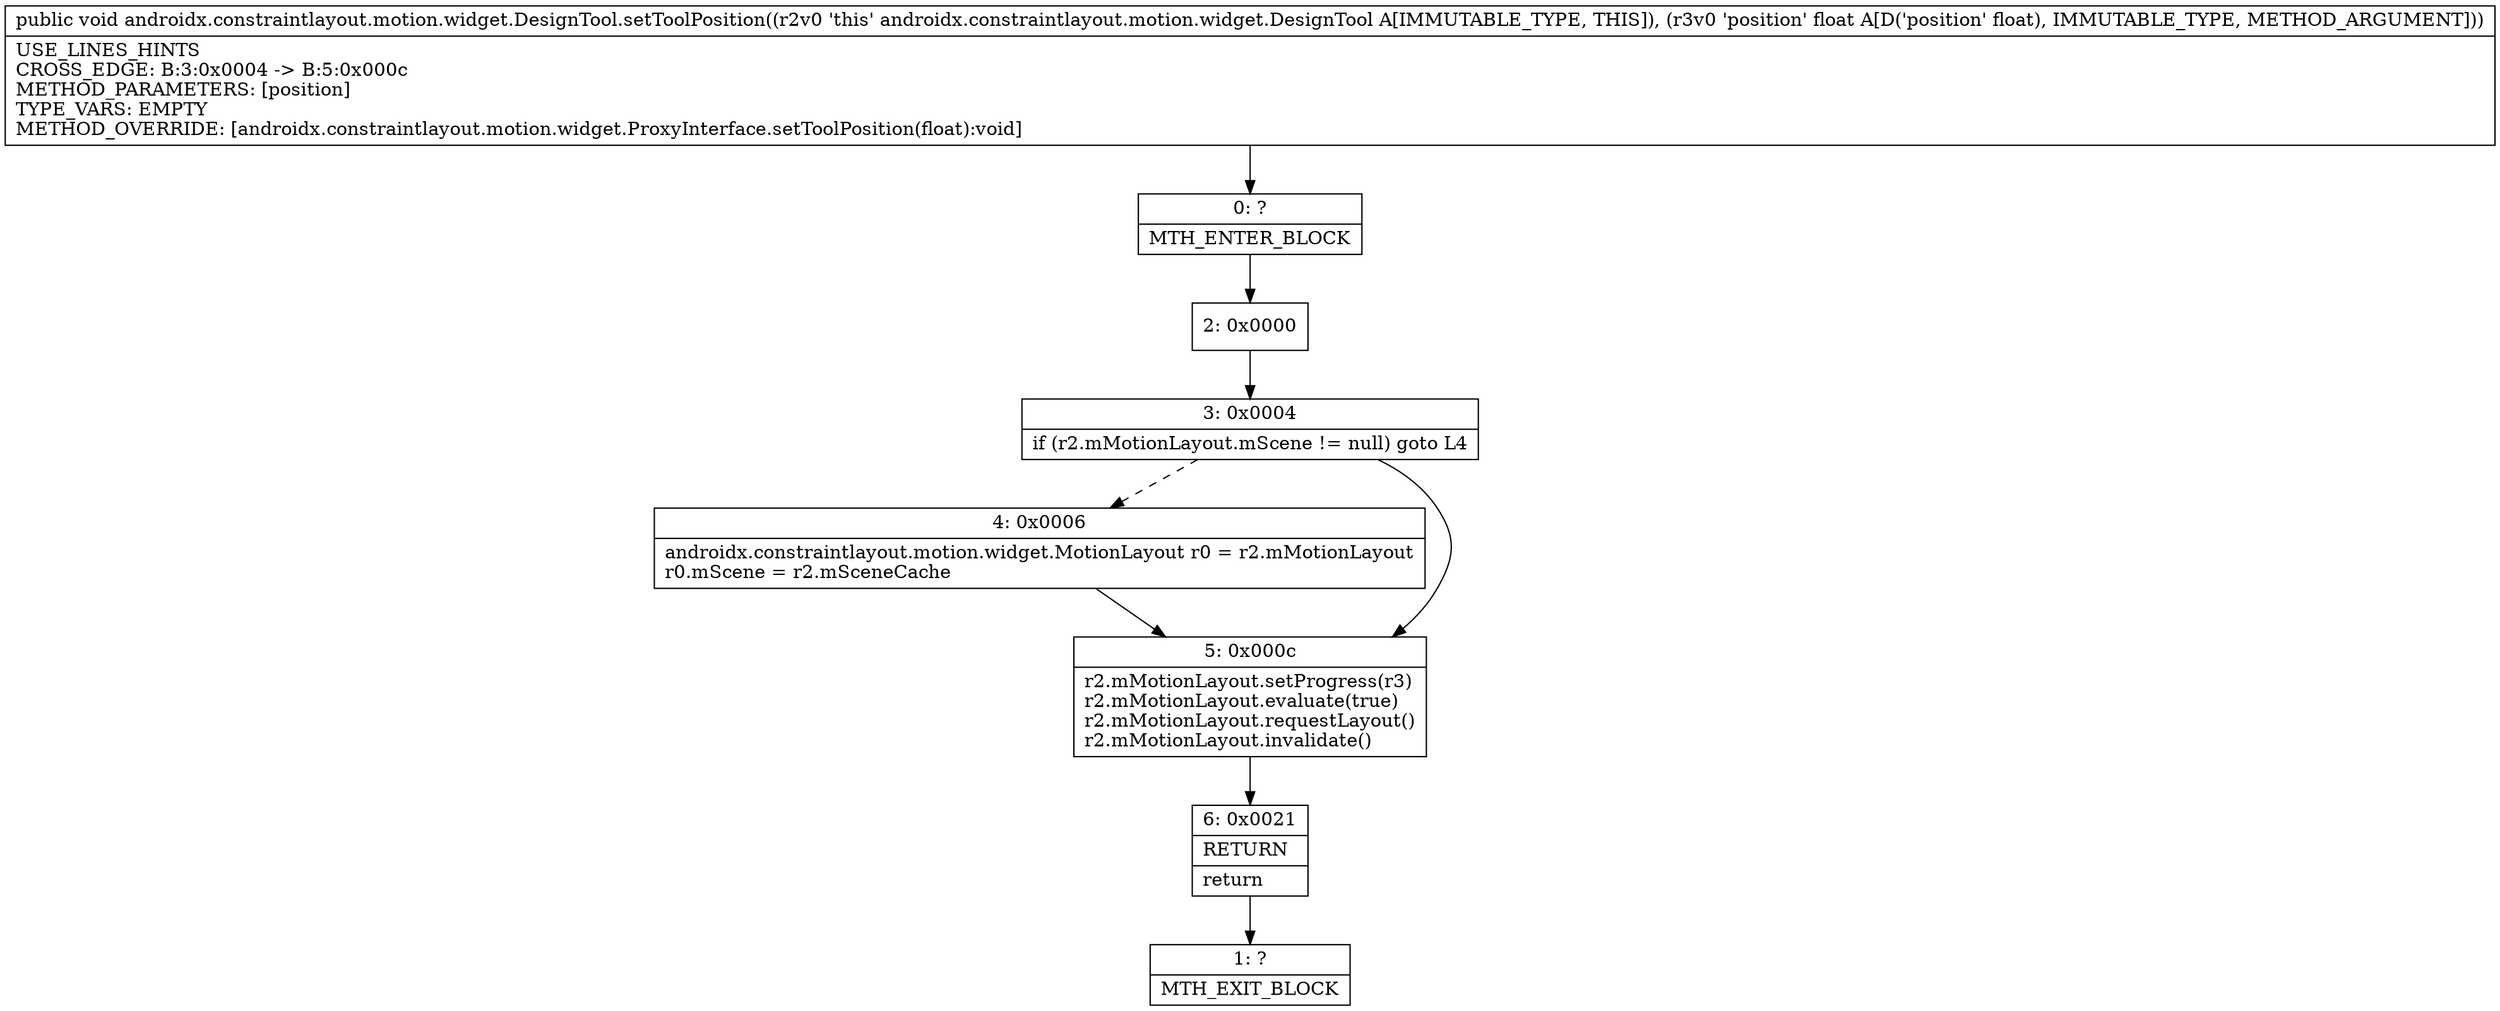 digraph "CFG forandroidx.constraintlayout.motion.widget.DesignTool.setToolPosition(F)V" {
Node_0 [shape=record,label="{0\:\ ?|MTH_ENTER_BLOCK\l}"];
Node_2 [shape=record,label="{2\:\ 0x0000}"];
Node_3 [shape=record,label="{3\:\ 0x0004|if (r2.mMotionLayout.mScene != null) goto L4\l}"];
Node_4 [shape=record,label="{4\:\ 0x0006|androidx.constraintlayout.motion.widget.MotionLayout r0 = r2.mMotionLayout\lr0.mScene = r2.mSceneCache\l}"];
Node_5 [shape=record,label="{5\:\ 0x000c|r2.mMotionLayout.setProgress(r3)\lr2.mMotionLayout.evaluate(true)\lr2.mMotionLayout.requestLayout()\lr2.mMotionLayout.invalidate()\l}"];
Node_6 [shape=record,label="{6\:\ 0x0021|RETURN\l|return\l}"];
Node_1 [shape=record,label="{1\:\ ?|MTH_EXIT_BLOCK\l}"];
MethodNode[shape=record,label="{public void androidx.constraintlayout.motion.widget.DesignTool.setToolPosition((r2v0 'this' androidx.constraintlayout.motion.widget.DesignTool A[IMMUTABLE_TYPE, THIS]), (r3v0 'position' float A[D('position' float), IMMUTABLE_TYPE, METHOD_ARGUMENT]))  | USE_LINES_HINTS\lCROSS_EDGE: B:3:0x0004 \-\> B:5:0x000c\lMETHOD_PARAMETERS: [position]\lTYPE_VARS: EMPTY\lMETHOD_OVERRIDE: [androidx.constraintlayout.motion.widget.ProxyInterface.setToolPosition(float):void]\l}"];
MethodNode -> Node_0;Node_0 -> Node_2;
Node_2 -> Node_3;
Node_3 -> Node_4[style=dashed];
Node_3 -> Node_5;
Node_4 -> Node_5;
Node_5 -> Node_6;
Node_6 -> Node_1;
}


